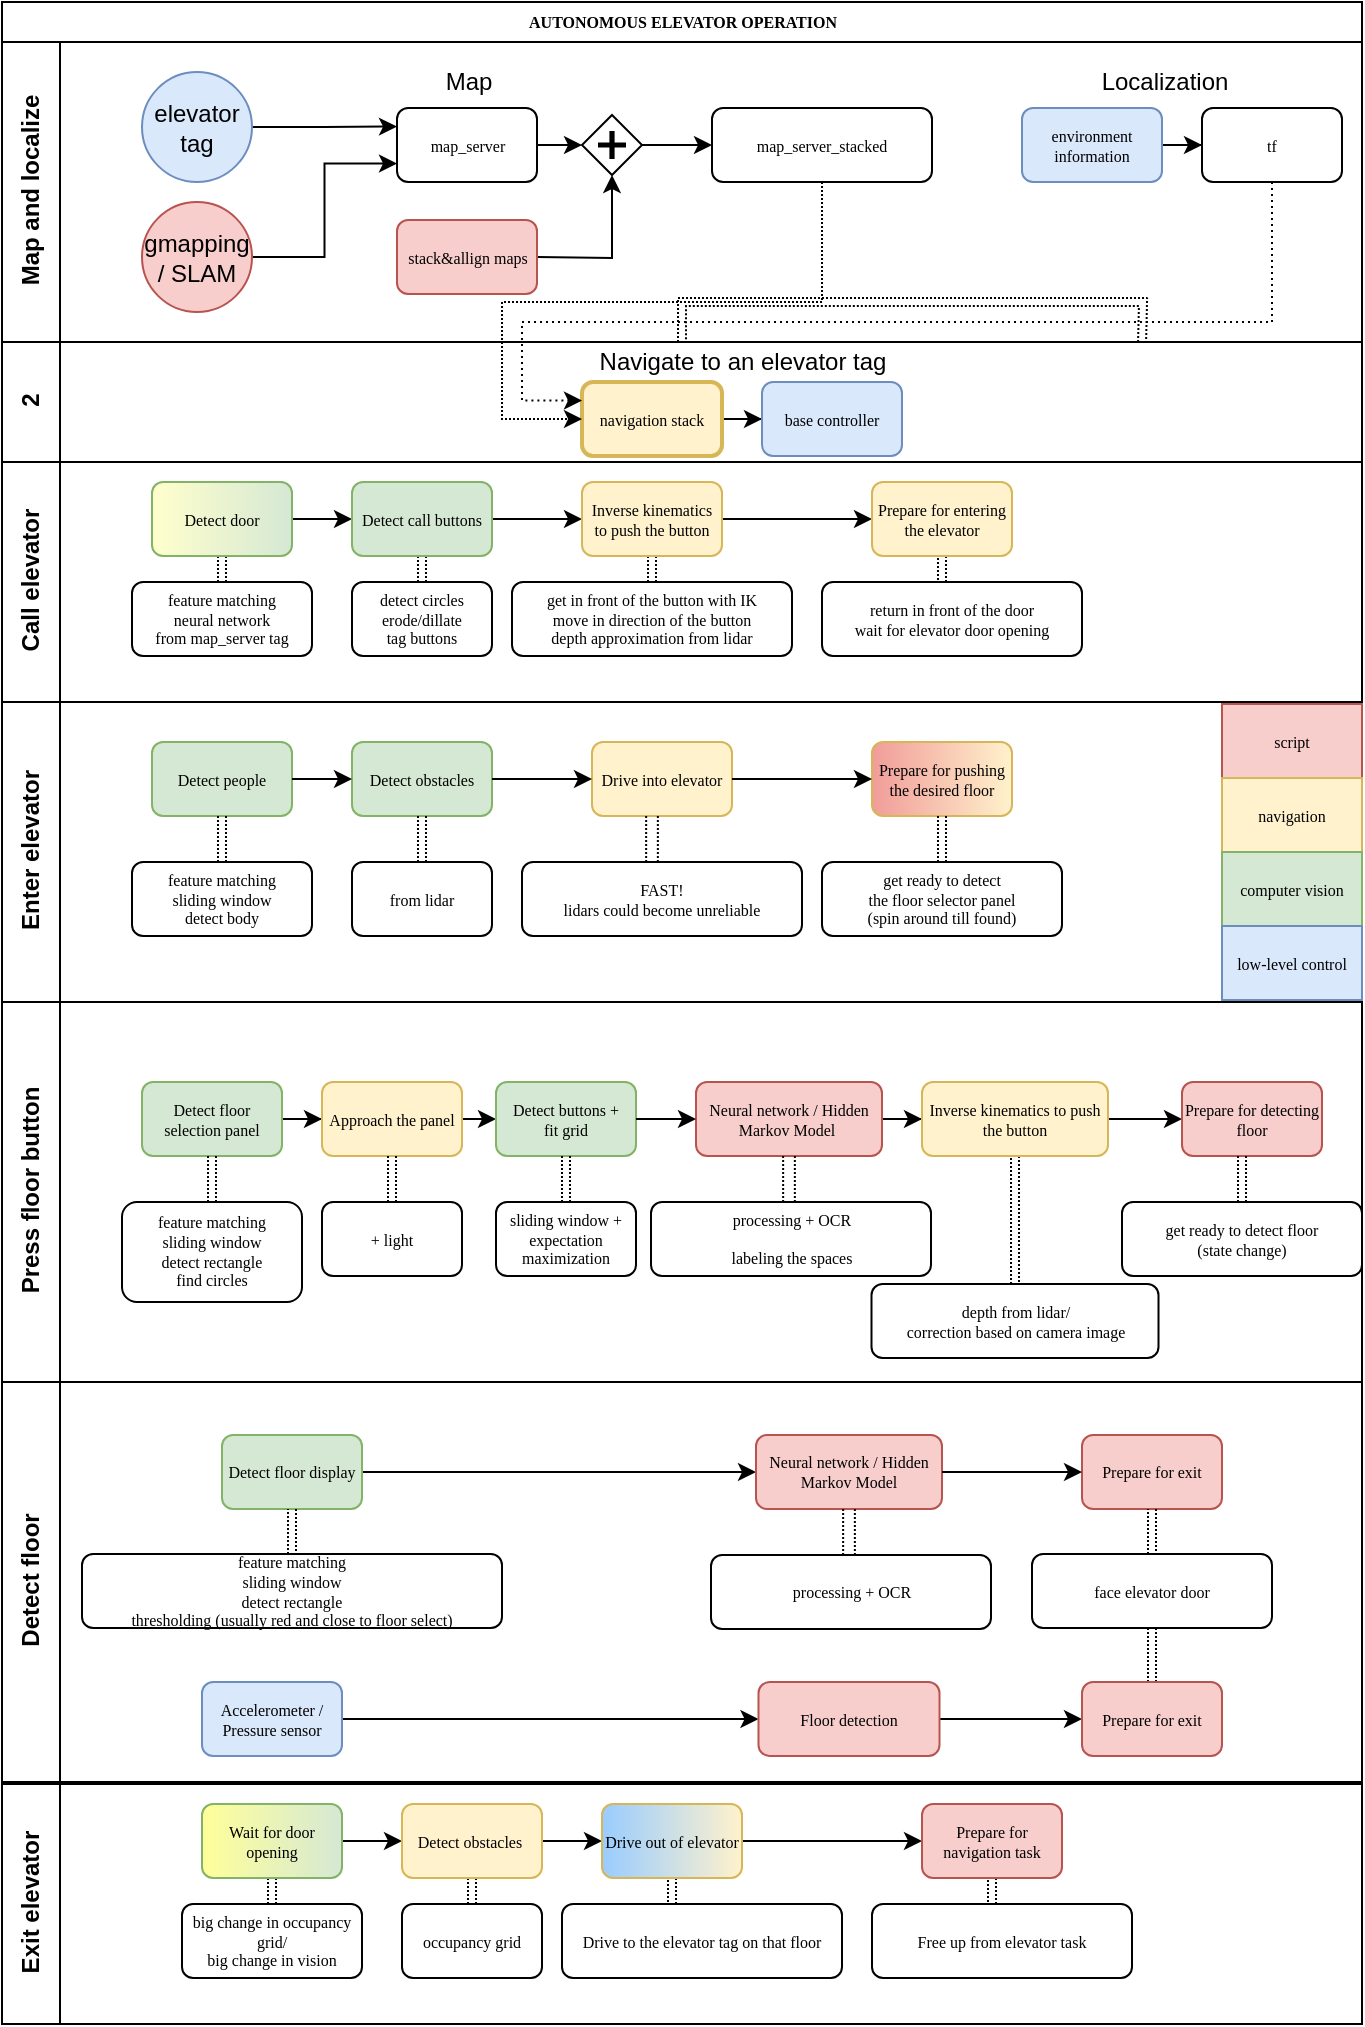 <mxfile version="12.7.9" type="device"><diagram name="Page-1" id="c7488fd3-1785-93aa-aadb-54a6760d102a"><mxGraphModel dx="981" dy="492" grid="1" gridSize="10" guides="1" tooltips="1" connect="1" arrows="1" fold="1" page="1" pageScale="1" pageWidth="1100" pageHeight="850" background="#ffffff" math="0" shadow="0"><root><mxCell id="0"/><mxCell id="1" parent="0"/><mxCell id="2b4e8129b02d487f-1" value="AUTONOMOUS ELEVATOR OPERATION" style="swimlane;html=1;childLayout=stackLayout;horizontal=1;startSize=20;horizontalStack=0;rounded=0;shadow=0;labelBackgroundColor=none;strokeWidth=1;fontFamily=Verdana;fontSize=8;align=center;" parent="1" vertex="1"><mxGeometry x="180" y="69" width="680" height="1011" as="geometry"><mxRectangle x="180" y="70" width="200" height="20" as="alternateBounds"/></mxGeometry></mxCell><mxCell id="2b4e8129b02d487f-2" value="Map and localize" style="swimlane;html=1;startSize=29;horizontal=0;" parent="2b4e8129b02d487f-1" vertex="1"><mxGeometry y="20" width="680" height="150" as="geometry"/></mxCell><mxCell id="wbtfBQMplbPkIS4FAU5M-53" style="edgeStyle=orthogonalEdgeStyle;rounded=0;orthogonalLoop=1;jettySize=auto;html=1;exitX=1;exitY=0.5;exitDx=0;exitDy=0;entryX=0;entryY=0.5;entryDx=0;entryDy=0;" edge="1" parent="2b4e8129b02d487f-2" source="2b4e8129b02d487f-6" target="2b4e8129b02d487f-16"><mxGeometry relative="1" as="geometry"/></mxCell><mxCell id="2b4e8129b02d487f-6" value="map_server" style="rounded=1;whiteSpace=wrap;html=1;shadow=0;labelBackgroundColor=none;strokeWidth=1;fontFamily=Verdana;fontSize=8;align=center;" parent="2b4e8129b02d487f-2" vertex="1"><mxGeometry x="197.5" y="33.0" width="70" height="37" as="geometry"/></mxCell><mxCell id="wbtfBQMplbPkIS4FAU5M-40" style="edgeStyle=orthogonalEdgeStyle;rounded=0;orthogonalLoop=1;jettySize=auto;html=1;entryX=0;entryY=0.25;entryDx=0;entryDy=0;" edge="1" parent="2b4e8129b02d487f-2" source="wbtfBQMplbPkIS4FAU5M-36" target="2b4e8129b02d487f-6"><mxGeometry relative="1" as="geometry"/></mxCell><mxCell id="wbtfBQMplbPkIS4FAU5M-36" value="elevator tag" style="ellipse;whiteSpace=wrap;html=1;aspect=fixed;fillColor=#dae8fc;strokeColor=#6c8ebf;" vertex="1" parent="2b4e8129b02d487f-2"><mxGeometry x="70" y="15" width="55" height="55" as="geometry"/></mxCell><mxCell id="wbtfBQMplbPkIS4FAU5M-39" style="edgeStyle=orthogonalEdgeStyle;rounded=0;orthogonalLoop=1;jettySize=auto;html=1;entryX=0;entryY=0.75;entryDx=0;entryDy=0;" edge="1" parent="2b4e8129b02d487f-2" source="wbtfBQMplbPkIS4FAU5M-37" target="2b4e8129b02d487f-6"><mxGeometry relative="1" as="geometry"/></mxCell><mxCell id="wbtfBQMplbPkIS4FAU5M-37" value="gmapping / SLAM" style="ellipse;whiteSpace=wrap;html=1;aspect=fixed;fillColor=#f8cecc;strokeColor=#b85450;" vertex="1" parent="2b4e8129b02d487f-2"><mxGeometry x="70" y="80" width="55" height="55" as="geometry"/></mxCell><mxCell id="wbtfBQMplbPkIS4FAU5M-41" value="map_server_stacked" style="rounded=1;whiteSpace=wrap;html=1;shadow=0;labelBackgroundColor=none;strokeWidth=1;fontFamily=Verdana;fontSize=8;align=center;" vertex="1" parent="2b4e8129b02d487f-2"><mxGeometry x="355" y="33" width="110" height="37" as="geometry"/></mxCell><mxCell id="wbtfBQMplbPkIS4FAU5M-52" style="edgeStyle=orthogonalEdgeStyle;rounded=0;orthogonalLoop=1;jettySize=auto;html=1;exitX=1;exitY=0.5;exitDx=0;exitDy=0;entryX=0.5;entryY=1;entryDx=0;entryDy=0;" edge="1" parent="2b4e8129b02d487f-2" target="2b4e8129b02d487f-16"><mxGeometry relative="1" as="geometry"><mxPoint x="267.5" y="107.5" as="sourcePoint"/></mxGeometry></mxCell><mxCell id="wbtfBQMplbPkIS4FAU5M-48" value="stack&amp;amp;allign maps" style="rounded=1;whiteSpace=wrap;html=1;shadow=0;labelBackgroundColor=none;strokeWidth=1;fontFamily=Verdana;fontSize=8;align=center;fillColor=#f8cecc;strokeColor=#b85450;" vertex="1" parent="2b4e8129b02d487f-2"><mxGeometry x="197.5" y="89.0" width="70" height="37" as="geometry"/></mxCell><mxCell id="2b4e8129b02d487f-16" value="" style="shape=mxgraph.bpmn.shape;html=1;verticalLabelPosition=bottom;labelBackgroundColor=#ffffff;verticalAlign=top;perimeter=rhombusPerimeter;background=gateway;outline=none;symbol=parallelGw;rounded=1;shadow=0;strokeWidth=1;fontFamily=Verdana;fontSize=8;align=center;" parent="2b4e8129b02d487f-2" vertex="1"><mxGeometry x="290" y="36.5" width="30" height="30" as="geometry"/></mxCell><mxCell id="wbtfBQMplbPkIS4FAU5M-51" style="edgeStyle=orthogonalEdgeStyle;rounded=0;orthogonalLoop=1;jettySize=auto;html=1;exitX=1;exitY=0.5;exitDx=0;exitDy=0;entryX=0;entryY=0.5;entryDx=0;entryDy=0;" edge="1" parent="2b4e8129b02d487f-2" source="2b4e8129b02d487f-16" target="wbtfBQMplbPkIS4FAU5M-41"><mxGeometry relative="1" as="geometry"><mxPoint x="437.5" y="64" as="targetPoint"/></mxGeometry></mxCell><mxCell id="wbtfBQMplbPkIS4FAU5M-59" value="" style="edgeStyle=orthogonalEdgeStyle;rounded=0;orthogonalLoop=1;jettySize=auto;html=1;" edge="1" parent="2b4e8129b02d487f-2" source="wbtfBQMplbPkIS4FAU5M-56" target="wbtfBQMplbPkIS4FAU5M-58"><mxGeometry relative="1" as="geometry"/></mxCell><mxCell id="wbtfBQMplbPkIS4FAU5M-56" value="environment information" style="rounded=1;whiteSpace=wrap;html=1;shadow=0;labelBackgroundColor=none;strokeWidth=1;fontFamily=Verdana;fontSize=8;align=center;fillColor=#dae8fc;strokeColor=#6c8ebf;" vertex="1" parent="2b4e8129b02d487f-2"><mxGeometry x="510" y="33.0" width="70" height="37" as="geometry"/></mxCell><mxCell id="wbtfBQMplbPkIS4FAU5M-58" value="tf" style="rounded=1;whiteSpace=wrap;html=1;shadow=0;labelBackgroundColor=none;strokeWidth=1;fontFamily=Verdana;fontSize=8;align=center;" vertex="1" parent="2b4e8129b02d487f-2"><mxGeometry x="600" y="33.0" width="70" height="37" as="geometry"/></mxCell><mxCell id="wbtfBQMplbPkIS4FAU5M-63" value="Localization" style="text;html=1;align=center;verticalAlign=middle;resizable=0;points=[];autosize=1;" vertex="1" parent="2b4e8129b02d487f-2"><mxGeometry x="541" y="10" width="80" height="20" as="geometry"/></mxCell><mxCell id="wbtfBQMplbPkIS4FAU5M-64" value="Map" style="text;html=1;align=center;verticalAlign=middle;resizable=0;points=[];autosize=1;" vertex="1" parent="2b4e8129b02d487f-2"><mxGeometry x="212.5" y="10" width="40" height="20" as="geometry"/></mxCell><mxCell id="2b4e8129b02d487f-3" value="2" style="swimlane;html=1;startSize=29;horizontal=0;" parent="2b4e8129b02d487f-1" vertex="1"><mxGeometry y="170" width="680" height="60" as="geometry"/></mxCell><mxCell id="wbtfBQMplbPkIS4FAU5M-65" value="" style="edgeStyle=orthogonalEdgeStyle;rounded=0;orthogonalLoop=1;jettySize=auto;html=1;" edge="1" parent="2b4e8129b02d487f-3" source="wbtfBQMplbPkIS4FAU5M-55" target="wbtfBQMplbPkIS4FAU5M-61"><mxGeometry relative="1" as="geometry"/></mxCell><mxCell id="wbtfBQMplbPkIS4FAU5M-55" value="navigation stack" style="rounded=1;whiteSpace=wrap;html=1;shadow=0;labelBackgroundColor=none;strokeWidth=2;fontFamily=Verdana;fontSize=8;align=center;fillColor=#fff2cc;strokeColor=#d6b656;" vertex="1" parent="2b4e8129b02d487f-3"><mxGeometry x="290" y="20" width="70" height="37" as="geometry"/></mxCell><mxCell id="wbtfBQMplbPkIS4FAU5M-61" value="base controller" style="rounded=1;whiteSpace=wrap;html=1;shadow=0;labelBackgroundColor=none;strokeWidth=1;fontFamily=Verdana;fontSize=8;align=center;fillColor=#dae8fc;strokeColor=#6c8ebf;" vertex="1" parent="2b4e8129b02d487f-3"><mxGeometry x="380" y="20" width="70" height="37" as="geometry"/></mxCell><mxCell id="wbtfBQMplbPkIS4FAU5M-66" value="Navigate to an elevator tag" style="text;html=1;align=center;verticalAlign=middle;resizable=0;points=[];autosize=1;" vertex="1" parent="2b4e8129b02d487f-3"><mxGeometry x="290" width="160" height="20" as="geometry"/></mxCell><mxCell id="wbtfBQMplbPkIS4FAU5M-200" value="" style="edgeStyle=orthogonalEdgeStyle;shape=link;rounded=0;orthogonalLoop=1;jettySize=auto;html=1;dashed=1;dashPattern=1 1;" edge="1" parent="2b4e8129b02d487f-3" source="2b4e8129b02d487f-3"><mxGeometry relative="1" as="geometry"><mxPoint x="570.034" as="targetPoint"/></mxGeometry></mxCell><mxCell id="2b4e8129b02d487f-4" value="Call elevator" style="swimlane;html=1;startSize=29;horizontal=0;gradientColor=none;" parent="2b4e8129b02d487f-1" vertex="1"><mxGeometry y="230" width="680" height="120" as="geometry"/></mxCell><mxCell id="wbtfBQMplbPkIS4FAU5M-68" value="" style="edgeStyle=orthogonalEdgeStyle;rounded=0;orthogonalLoop=1;jettySize=auto;html=1;" edge="1" parent="2b4e8129b02d487f-4" source="2b4e8129b02d487f-17" target="wbtfBQMplbPkIS4FAU5M-67"><mxGeometry relative="1" as="geometry"/></mxCell><mxCell id="wbtfBQMplbPkIS4FAU5M-77" value="" style="edgeStyle=orthogonalEdgeStyle;rounded=0;orthogonalLoop=1;jettySize=auto;html=1;dashed=1;dashPattern=1 1;shape=link;" edge="1" parent="2b4e8129b02d487f-4" source="2b4e8129b02d487f-17" target="wbtfBQMplbPkIS4FAU5M-76"><mxGeometry relative="1" as="geometry"/></mxCell><mxCell id="2b4e8129b02d487f-17" value="Detect door" style="rounded=1;whiteSpace=wrap;html=1;shadow=0;labelBackgroundColor=none;strokeWidth=1;fontFamily=Verdana;fontSize=8;align=center;fillColor=#d5e8d4;strokeColor=#82b366;gradientColor=#FFFFCC;gradientDirection=west;" parent="2b4e8129b02d487f-4" vertex="1"><mxGeometry x="75" y="10" width="70" height="37" as="geometry"/></mxCell><mxCell id="wbtfBQMplbPkIS4FAU5M-76" value="feature matching&lt;br&gt;neural network&lt;br&gt;from map_server tag" style="rounded=1;whiteSpace=wrap;html=1;shadow=0;labelBackgroundColor=none;strokeWidth=1;fontFamily=Verdana;fontSize=8;align=center;" vertex="1" parent="2b4e8129b02d487f-4"><mxGeometry x="65" y="60" width="90" height="37" as="geometry"/></mxCell><mxCell id="wbtfBQMplbPkIS4FAU5M-70" value="" style="edgeStyle=orthogonalEdgeStyle;rounded=0;orthogonalLoop=1;jettySize=auto;html=1;" edge="1" parent="2b4e8129b02d487f-4" source="wbtfBQMplbPkIS4FAU5M-67" target="wbtfBQMplbPkIS4FAU5M-69"><mxGeometry relative="1" as="geometry"/></mxCell><mxCell id="wbtfBQMplbPkIS4FAU5M-79" value="" style="edgeStyle=orthogonalEdgeStyle;rounded=0;orthogonalLoop=1;jettySize=auto;html=1;dashed=1;dashPattern=1 1;shape=link;" edge="1" parent="2b4e8129b02d487f-4" source="wbtfBQMplbPkIS4FAU5M-67" target="wbtfBQMplbPkIS4FAU5M-78"><mxGeometry relative="1" as="geometry"/></mxCell><mxCell id="wbtfBQMplbPkIS4FAU5M-67" value="Detect call buttons" style="rounded=1;whiteSpace=wrap;html=1;shadow=0;labelBackgroundColor=none;strokeWidth=1;fontFamily=Verdana;fontSize=8;align=center;fillColor=#d5e8d4;strokeColor=#82b366;" vertex="1" parent="2b4e8129b02d487f-4"><mxGeometry x="175" y="10" width="70" height="37" as="geometry"/></mxCell><mxCell id="wbtfBQMplbPkIS4FAU5M-78" value="detect circles&lt;br&gt;erode/dillate&lt;br&gt;tag buttons" style="rounded=1;whiteSpace=wrap;html=1;shadow=0;labelBackgroundColor=none;strokeWidth=1;fontFamily=Verdana;fontSize=8;align=center;" vertex="1" parent="2b4e8129b02d487f-4"><mxGeometry x="175" y="60" width="70" height="37" as="geometry"/></mxCell><mxCell id="wbtfBQMplbPkIS4FAU5M-72" value="" style="edgeStyle=orthogonalEdgeStyle;rounded=0;orthogonalLoop=1;jettySize=auto;html=1;" edge="1" parent="2b4e8129b02d487f-4" source="wbtfBQMplbPkIS4FAU5M-69" target="wbtfBQMplbPkIS4FAU5M-71"><mxGeometry relative="1" as="geometry"/></mxCell><mxCell id="wbtfBQMplbPkIS4FAU5M-81" value="" style="edgeStyle=orthogonalEdgeStyle;rounded=0;orthogonalLoop=1;jettySize=auto;html=1;dashed=1;dashPattern=1 1;shape=link;" edge="1" parent="2b4e8129b02d487f-4" source="wbtfBQMplbPkIS4FAU5M-69" target="wbtfBQMplbPkIS4FAU5M-80"><mxGeometry relative="1" as="geometry"/></mxCell><mxCell id="wbtfBQMplbPkIS4FAU5M-69" value="Inverse kinematics to push the button" style="rounded=1;whiteSpace=wrap;html=1;shadow=0;labelBackgroundColor=none;strokeWidth=1;fontFamily=Verdana;fontSize=8;align=center;fillColor=#fff2cc;strokeColor=#d6b656;" vertex="1" parent="2b4e8129b02d487f-4"><mxGeometry x="290" y="10" width="70" height="37" as="geometry"/></mxCell><mxCell id="wbtfBQMplbPkIS4FAU5M-80" value="get in front of the button with IK&lt;br&gt;move in direction of the button&lt;br&gt;depth approximation from lidar" style="rounded=1;whiteSpace=wrap;html=1;shadow=0;labelBackgroundColor=none;strokeWidth=1;fontFamily=Verdana;fontSize=8;align=center;" vertex="1" parent="2b4e8129b02d487f-4"><mxGeometry x="255" y="60" width="140" height="37" as="geometry"/></mxCell><mxCell id="wbtfBQMplbPkIS4FAU5M-83" value="" style="edgeStyle=orthogonalEdgeStyle;rounded=0;orthogonalLoop=1;jettySize=auto;html=1;dashed=1;dashPattern=1 1;shape=link;" edge="1" parent="2b4e8129b02d487f-4" source="wbtfBQMplbPkIS4FAU5M-71" target="wbtfBQMplbPkIS4FAU5M-82"><mxGeometry relative="1" as="geometry"/></mxCell><mxCell id="wbtfBQMplbPkIS4FAU5M-71" value="Prepare for entering the elevator" style="rounded=1;whiteSpace=wrap;html=1;shadow=0;labelBackgroundColor=none;strokeWidth=1;fontFamily=Verdana;fontSize=8;align=center;fillColor=#fff2cc;strokeColor=#d6b656;" vertex="1" parent="2b4e8129b02d487f-4"><mxGeometry x="435" y="10" width="70" height="37" as="geometry"/></mxCell><mxCell id="wbtfBQMplbPkIS4FAU5M-82" value="return in front of the door&lt;br&gt;wait for elevator door opening" style="rounded=1;whiteSpace=wrap;html=1;shadow=0;labelBackgroundColor=none;strokeWidth=1;fontFamily=Verdana;fontSize=8;align=center;" vertex="1" parent="2b4e8129b02d487f-4"><mxGeometry x="410" y="60" width="130" height="37" as="geometry"/></mxCell><mxCell id="wbtfBQMplbPkIS4FAU5M-73" style="edgeStyle=orthogonalEdgeStyle;rounded=0;orthogonalLoop=1;jettySize=auto;html=1;exitX=0.5;exitY=1;exitDx=0;exitDy=0;entryX=0;entryY=0.5;entryDx=0;entryDy=0;dashed=1;dashPattern=1 1;" edge="1" parent="2b4e8129b02d487f-1" source="wbtfBQMplbPkIS4FAU5M-41" target="wbtfBQMplbPkIS4FAU5M-55"><mxGeometry relative="1" as="geometry"><Array as="points"><mxPoint x="410" y="150"/><mxPoint x="250" y="150"/><mxPoint x="250" y="208"/></Array></mxGeometry></mxCell><mxCell id="wbtfBQMplbPkIS4FAU5M-75" style="edgeStyle=orthogonalEdgeStyle;rounded=0;orthogonalLoop=1;jettySize=auto;html=1;exitX=0.5;exitY=1;exitDx=0;exitDy=0;entryX=0;entryY=0.25;entryDx=0;entryDy=0;dashed=1;dashPattern=1 2;" edge="1" parent="2b4e8129b02d487f-1" source="wbtfBQMplbPkIS4FAU5M-58" target="wbtfBQMplbPkIS4FAU5M-55"><mxGeometry relative="1" as="geometry"><Array as="points"><mxPoint x="635" y="160"/><mxPoint x="260" y="160"/><mxPoint x="260" y="199"/></Array></mxGeometry></mxCell><mxCell id="wbtfBQMplbPkIS4FAU5M-1" value="Enter elevator" style="swimlane;html=1;startSize=29;horizontal=0;" vertex="1" parent="2b4e8129b02d487f-1"><mxGeometry y="350" width="680" height="150" as="geometry"/></mxCell><mxCell id="wbtfBQMplbPkIS4FAU5M-86" value="Detect people" style="rounded=1;whiteSpace=wrap;html=1;shadow=0;labelBackgroundColor=none;strokeWidth=1;fontFamily=Verdana;fontSize=8;align=center;fillColor=#d5e8d4;strokeColor=#82b366;" vertex="1" parent="wbtfBQMplbPkIS4FAU5M-1"><mxGeometry x="75" y="20" width="70" height="37" as="geometry"/></mxCell><mxCell id="wbtfBQMplbPkIS4FAU5M-87" value="feature matching&lt;br&gt;sliding window&lt;br&gt;detect body" style="rounded=1;whiteSpace=wrap;html=1;shadow=0;labelBackgroundColor=none;strokeWidth=1;fontFamily=Verdana;fontSize=8;align=center;" vertex="1" parent="wbtfBQMplbPkIS4FAU5M-1"><mxGeometry x="65" y="80" width="90" height="37" as="geometry"/></mxCell><mxCell id="wbtfBQMplbPkIS4FAU5M-85" value="" style="edgeStyle=orthogonalEdgeStyle;rounded=0;orthogonalLoop=1;jettySize=auto;html=1;dashed=1;dashPattern=1 1;shape=link;" edge="1" parent="wbtfBQMplbPkIS4FAU5M-1" source="wbtfBQMplbPkIS4FAU5M-86" target="wbtfBQMplbPkIS4FAU5M-87"><mxGeometry relative="1" as="geometry"/></mxCell><mxCell id="wbtfBQMplbPkIS4FAU5M-90" value="Detect obstacles" style="rounded=1;whiteSpace=wrap;html=1;shadow=0;labelBackgroundColor=none;strokeWidth=1;fontFamily=Verdana;fontSize=8;align=center;fillColor=#d5e8d4;strokeColor=#82b366;" vertex="1" parent="wbtfBQMplbPkIS4FAU5M-1"><mxGeometry x="175" y="20" width="70" height="37" as="geometry"/></mxCell><mxCell id="wbtfBQMplbPkIS4FAU5M-84" value="" style="edgeStyle=orthogonalEdgeStyle;rounded=0;orthogonalLoop=1;jettySize=auto;html=1;" edge="1" parent="wbtfBQMplbPkIS4FAU5M-1" source="wbtfBQMplbPkIS4FAU5M-86" target="wbtfBQMplbPkIS4FAU5M-90"><mxGeometry relative="1" as="geometry"/></mxCell><mxCell id="wbtfBQMplbPkIS4FAU5M-91" value="from lidar" style="rounded=1;whiteSpace=wrap;html=1;shadow=0;labelBackgroundColor=none;strokeWidth=1;fontFamily=Verdana;fontSize=8;align=center;" vertex="1" parent="wbtfBQMplbPkIS4FAU5M-1"><mxGeometry x="175" y="80" width="70" height="37" as="geometry"/></mxCell><mxCell id="wbtfBQMplbPkIS4FAU5M-89" value="" style="edgeStyle=orthogonalEdgeStyle;rounded=0;orthogonalLoop=1;jettySize=auto;html=1;dashed=1;dashPattern=1 1;shape=link;" edge="1" parent="wbtfBQMplbPkIS4FAU5M-1" source="wbtfBQMplbPkIS4FAU5M-90" target="wbtfBQMplbPkIS4FAU5M-91"><mxGeometry relative="1" as="geometry"/></mxCell><mxCell id="wbtfBQMplbPkIS4FAU5M-94" value="Drive into elevator" style="rounded=1;whiteSpace=wrap;html=1;shadow=0;labelBackgroundColor=none;strokeWidth=1;fontFamily=Verdana;fontSize=8;align=center;fillColor=#fff2cc;strokeColor=#d6b656;" vertex="1" parent="wbtfBQMplbPkIS4FAU5M-1"><mxGeometry x="295" y="20" width="70" height="37" as="geometry"/></mxCell><mxCell id="wbtfBQMplbPkIS4FAU5M-88" value="" style="edgeStyle=orthogonalEdgeStyle;rounded=0;orthogonalLoop=1;jettySize=auto;html=1;" edge="1" parent="wbtfBQMplbPkIS4FAU5M-1" source="wbtfBQMplbPkIS4FAU5M-90" target="wbtfBQMplbPkIS4FAU5M-94"><mxGeometry relative="1" as="geometry"/></mxCell><mxCell id="wbtfBQMplbPkIS4FAU5M-93" value="" style="edgeStyle=orthogonalEdgeStyle;rounded=0;orthogonalLoop=1;jettySize=auto;html=1;dashed=1;dashPattern=1 1;shape=link;width=5.862;" edge="1" parent="wbtfBQMplbPkIS4FAU5M-1" source="wbtfBQMplbPkIS4FAU5M-94" target="wbtfBQMplbPkIS4FAU5M-95"><mxGeometry relative="1" as="geometry"><Array as="points"><mxPoint x="325" y="71"/><mxPoint x="325" y="71"/></Array></mxGeometry></mxCell><mxCell id="wbtfBQMplbPkIS4FAU5M-97" value="Prepare for pushing the desired floor" style="rounded=1;whiteSpace=wrap;html=1;shadow=0;labelBackgroundColor=none;strokeWidth=1;fontFamily=Verdana;fontSize=8;align=center;fillColor=#fff2cc;strokeColor=#d6b656;gradientColor=#F19C99;gradientDirection=west;" vertex="1" parent="wbtfBQMplbPkIS4FAU5M-1"><mxGeometry x="435" y="20" width="70" height="37" as="geometry"/></mxCell><mxCell id="wbtfBQMplbPkIS4FAU5M-92" value="" style="edgeStyle=orthogonalEdgeStyle;rounded=0;orthogonalLoop=1;jettySize=auto;html=1;" edge="1" parent="wbtfBQMplbPkIS4FAU5M-1" source="wbtfBQMplbPkIS4FAU5M-94" target="wbtfBQMplbPkIS4FAU5M-97"><mxGeometry relative="1" as="geometry"/></mxCell><mxCell id="wbtfBQMplbPkIS4FAU5M-98" value="get ready to detect &lt;br&gt;the floor selector panel&lt;br&gt;(spin around till found)" style="rounded=1;whiteSpace=wrap;html=1;shadow=0;labelBackgroundColor=none;strokeWidth=1;fontFamily=Verdana;fontSize=8;align=center;" vertex="1" parent="wbtfBQMplbPkIS4FAU5M-1"><mxGeometry x="410" y="80" width="120" height="37" as="geometry"/></mxCell><mxCell id="wbtfBQMplbPkIS4FAU5M-96" value="" style="edgeStyle=orthogonalEdgeStyle;rounded=0;orthogonalLoop=1;jettySize=auto;html=1;dashed=1;dashPattern=1 1;shape=link;" edge="1" parent="wbtfBQMplbPkIS4FAU5M-1" source="wbtfBQMplbPkIS4FAU5M-97" target="wbtfBQMplbPkIS4FAU5M-98"><mxGeometry relative="1" as="geometry"/></mxCell><mxCell id="wbtfBQMplbPkIS4FAU5M-95" value="FAST!&lt;br&gt;lidars could become unreliable" style="rounded=1;whiteSpace=wrap;html=1;shadow=0;labelBackgroundColor=none;strokeWidth=1;fontFamily=Verdana;fontSize=8;align=center;" vertex="1" parent="wbtfBQMplbPkIS4FAU5M-1"><mxGeometry x="260" y="80" width="140" height="37" as="geometry"/></mxCell><mxCell id="wbtfBQMplbPkIS4FAU5M-193" value="script" style="rounded=0;whiteSpace=wrap;html=1;shadow=0;labelBackgroundColor=none;strokeWidth=1;fontFamily=Verdana;fontSize=8;align=center;fillColor=#f8cecc;strokeColor=#b85450;glass=0;comic=0;" vertex="1" parent="wbtfBQMplbPkIS4FAU5M-1"><mxGeometry x="610" y="1" width="70" height="37" as="geometry"/></mxCell><mxCell id="wbtfBQMplbPkIS4FAU5M-194" value="navigation" style="rounded=0;whiteSpace=wrap;html=1;shadow=0;labelBackgroundColor=none;strokeWidth=1;fontFamily=Verdana;fontSize=8;align=center;fillColor=#fff2cc;strokeColor=#d6b656;" vertex="1" parent="wbtfBQMplbPkIS4FAU5M-1"><mxGeometry x="610" y="38" width="70" height="37" as="geometry"/></mxCell><mxCell id="wbtfBQMplbPkIS4FAU5M-195" value="computer vision" style="rounded=0;whiteSpace=wrap;html=1;shadow=0;labelBackgroundColor=none;strokeWidth=1;fontFamily=Verdana;fontSize=8;align=center;fillColor=#d5e8d4;strokeColor=#82b366;" vertex="1" parent="wbtfBQMplbPkIS4FAU5M-1"><mxGeometry x="610" y="75" width="70" height="37" as="geometry"/></mxCell><mxCell id="wbtfBQMplbPkIS4FAU5M-196" value="low-level control" style="rounded=0;whiteSpace=wrap;html=1;shadow=0;labelBackgroundColor=none;strokeWidth=1;fontFamily=Verdana;fontSize=8;align=center;fillColor=#dae8fc;strokeColor=#6c8ebf;" vertex="1" parent="wbtfBQMplbPkIS4FAU5M-1"><mxGeometry x="610" y="112" width="70" height="37" as="geometry"/></mxCell><mxCell id="wbtfBQMplbPkIS4FAU5M-9" value="Press floor button" style="swimlane;html=1;startSize=29;horizontal=0;" vertex="1" parent="2b4e8129b02d487f-1"><mxGeometry y="500" width="680" height="190" as="geometry"/></mxCell><mxCell id="wbtfBQMplbPkIS4FAU5M-116" value="" style="edgeStyle=orthogonalEdgeStyle;rounded=0;orthogonalLoop=1;jettySize=auto;html=1;" edge="1" parent="wbtfBQMplbPkIS4FAU5M-9" source="wbtfBQMplbPkIS4FAU5M-99" target="wbtfBQMplbPkIS4FAU5M-115"><mxGeometry relative="1" as="geometry"/></mxCell><mxCell id="wbtfBQMplbPkIS4FAU5M-99" value="Detect floor selection panel" style="rounded=1;whiteSpace=wrap;html=1;shadow=0;labelBackgroundColor=none;strokeWidth=1;fontFamily=Verdana;fontSize=8;align=center;fillColor=#d5e8d4;strokeColor=#82b366;" vertex="1" parent="wbtfBQMplbPkIS4FAU5M-9"><mxGeometry x="70" y="40" width="70" height="37" as="geometry"/></mxCell><mxCell id="wbtfBQMplbPkIS4FAU5M-117" style="edgeStyle=orthogonalEdgeStyle;rounded=0;orthogonalLoop=1;jettySize=auto;html=1;exitX=1;exitY=0.5;exitDx=0;exitDy=0;entryX=0;entryY=0.5;entryDx=0;entryDy=0;" edge="1" parent="wbtfBQMplbPkIS4FAU5M-9" source="wbtfBQMplbPkIS4FAU5M-115" target="wbtfBQMplbPkIS4FAU5M-102"><mxGeometry relative="1" as="geometry"/></mxCell><mxCell id="wbtfBQMplbPkIS4FAU5M-115" value="Approach the panel" style="rounded=1;whiteSpace=wrap;html=1;shadow=0;labelBackgroundColor=none;strokeWidth=1;fontFamily=Verdana;fontSize=8;align=center;fillColor=#fff2cc;strokeColor=#d6b656;" vertex="1" parent="wbtfBQMplbPkIS4FAU5M-9"><mxGeometry x="160" y="40" width="70" height="37" as="geometry"/></mxCell><mxCell id="wbtfBQMplbPkIS4FAU5M-100" value="feature matching&lt;br&gt;sliding window&lt;br&gt;detect rectangle&lt;br&gt;find circles" style="rounded=1;whiteSpace=wrap;html=1;shadow=0;labelBackgroundColor=none;strokeWidth=1;fontFamily=Verdana;fontSize=8;align=center;" vertex="1" parent="wbtfBQMplbPkIS4FAU5M-9"><mxGeometry x="60" y="100" width="90" height="50" as="geometry"/></mxCell><mxCell id="wbtfBQMplbPkIS4FAU5M-101" value="" style="edgeStyle=orthogonalEdgeStyle;rounded=0;orthogonalLoop=1;jettySize=auto;html=1;dashed=1;dashPattern=1 1;shape=link;" edge="1" parent="wbtfBQMplbPkIS4FAU5M-9" source="wbtfBQMplbPkIS4FAU5M-99" target="wbtfBQMplbPkIS4FAU5M-100"><mxGeometry relative="1" as="geometry"/></mxCell><mxCell id="wbtfBQMplbPkIS4FAU5M-102" value="Detect buttons +&lt;br&gt;fit grid" style="rounded=1;whiteSpace=wrap;html=1;shadow=0;labelBackgroundColor=none;strokeWidth=1;fontFamily=Verdana;fontSize=8;align=center;fillColor=#d5e8d4;strokeColor=#82b366;" vertex="1" parent="wbtfBQMplbPkIS4FAU5M-9"><mxGeometry x="247" y="40" width="70" height="37" as="geometry"/></mxCell><mxCell id="wbtfBQMplbPkIS4FAU5M-104" value="sliding window +&lt;br&gt;expectation maximization" style="rounded=1;whiteSpace=wrap;html=1;shadow=0;labelBackgroundColor=none;strokeWidth=1;fontFamily=Verdana;fontSize=8;align=center;" vertex="1" parent="wbtfBQMplbPkIS4FAU5M-9"><mxGeometry x="247" y="100" width="70" height="37" as="geometry"/></mxCell><mxCell id="wbtfBQMplbPkIS4FAU5M-105" value="" style="edgeStyle=orthogonalEdgeStyle;rounded=0;orthogonalLoop=1;jettySize=auto;html=1;dashed=1;dashPattern=1 1;shape=link;" edge="1" parent="wbtfBQMplbPkIS4FAU5M-9" source="wbtfBQMplbPkIS4FAU5M-102" target="wbtfBQMplbPkIS4FAU5M-104"><mxGeometry relative="1" as="geometry"/></mxCell><mxCell id="wbtfBQMplbPkIS4FAU5M-190" value="" style="edgeStyle=orthogonalEdgeStyle;rounded=0;orthogonalLoop=1;jettySize=auto;html=1;" edge="1" parent="wbtfBQMplbPkIS4FAU5M-9" source="wbtfBQMplbPkIS4FAU5M-106" target="wbtfBQMplbPkIS4FAU5M-189"><mxGeometry relative="1" as="geometry"/></mxCell><mxCell id="wbtfBQMplbPkIS4FAU5M-106" value="Neural network / Hidden Markov Model&amp;nbsp;" style="rounded=1;whiteSpace=wrap;html=1;shadow=0;labelBackgroundColor=none;strokeWidth=1;fontFamily=Verdana;fontSize=8;align=center;fillColor=#f8cecc;strokeColor=#b85450;" vertex="1" parent="wbtfBQMplbPkIS4FAU5M-9"><mxGeometry x="347" y="40" width="93" height="37" as="geometry"/></mxCell><mxCell id="wbtfBQMplbPkIS4FAU5M-192" style="edgeStyle=orthogonalEdgeStyle;rounded=0;orthogonalLoop=1;jettySize=auto;html=1;exitX=1;exitY=0.5;exitDx=0;exitDy=0;entryX=0;entryY=0.5;entryDx=0;entryDy=0;" edge="1" parent="wbtfBQMplbPkIS4FAU5M-9" source="wbtfBQMplbPkIS4FAU5M-189" target="wbtfBQMplbPkIS4FAU5M-109"><mxGeometry relative="1" as="geometry"/></mxCell><mxCell id="wbtfBQMplbPkIS4FAU5M-198" style="edgeStyle=orthogonalEdgeStyle;rounded=0;orthogonalLoop=1;jettySize=auto;html=1;exitX=0.5;exitY=1;exitDx=0;exitDy=0;entryX=0.5;entryY=0;entryDx=0;entryDy=0;shape=link;dashed=1;dashPattern=1 1;" edge="1" parent="wbtfBQMplbPkIS4FAU5M-9" source="wbtfBQMplbPkIS4FAU5M-189" target="wbtfBQMplbPkIS4FAU5M-197"><mxGeometry relative="1" as="geometry"/></mxCell><mxCell id="wbtfBQMplbPkIS4FAU5M-189" value="Inverse kinematics to push the button" style="rounded=1;whiteSpace=wrap;html=1;shadow=0;labelBackgroundColor=none;strokeWidth=1;fontFamily=Verdana;fontSize=8;align=center;fillColor=#fff2cc;strokeColor=#d6b656;" vertex="1" parent="wbtfBQMplbPkIS4FAU5M-9"><mxGeometry x="460" y="40" width="93" height="37" as="geometry"/></mxCell><mxCell id="wbtfBQMplbPkIS4FAU5M-107" value="" style="edgeStyle=orthogonalEdgeStyle;rounded=0;orthogonalLoop=1;jettySize=auto;html=1;" edge="1" parent="wbtfBQMplbPkIS4FAU5M-9" source="wbtfBQMplbPkIS4FAU5M-102" target="wbtfBQMplbPkIS4FAU5M-106"><mxGeometry relative="1" as="geometry"/></mxCell><mxCell id="wbtfBQMplbPkIS4FAU5M-108" value="" style="edgeStyle=orthogonalEdgeStyle;rounded=0;orthogonalLoop=1;jettySize=auto;html=1;dashed=1;dashPattern=1 1;shape=link;width=5.862;" edge="1" parent="wbtfBQMplbPkIS4FAU5M-9" source="wbtfBQMplbPkIS4FAU5M-106" target="wbtfBQMplbPkIS4FAU5M-113"><mxGeometry relative="1" as="geometry"><Array as="points"><mxPoint x="382" y="110"/><mxPoint x="397" y="110"/></Array></mxGeometry></mxCell><mxCell id="wbtfBQMplbPkIS4FAU5M-109" value="Prepare for detecting floor" style="rounded=1;whiteSpace=wrap;html=1;shadow=0;labelBackgroundColor=none;strokeWidth=1;fontFamily=Verdana;fontSize=8;align=center;fillColor=#f8cecc;strokeColor=#b85450;" vertex="1" parent="wbtfBQMplbPkIS4FAU5M-9"><mxGeometry x="590" y="40" width="70" height="37" as="geometry"/></mxCell><mxCell id="wbtfBQMplbPkIS4FAU5M-111" value="get ready to detect floor&lt;br&gt;(state change)" style="rounded=1;whiteSpace=wrap;html=1;shadow=0;labelBackgroundColor=none;strokeWidth=1;fontFamily=Verdana;fontSize=8;align=center;" vertex="1" parent="wbtfBQMplbPkIS4FAU5M-9"><mxGeometry x="560" y="100" width="120" height="37" as="geometry"/></mxCell><mxCell id="wbtfBQMplbPkIS4FAU5M-112" value="" style="edgeStyle=orthogonalEdgeStyle;rounded=0;orthogonalLoop=1;jettySize=auto;html=1;dashed=1;dashPattern=1 1;shape=link;" edge="1" parent="wbtfBQMplbPkIS4FAU5M-9" source="wbtfBQMplbPkIS4FAU5M-109" target="wbtfBQMplbPkIS4FAU5M-111"><mxGeometry relative="1" as="geometry"><Array as="points"><mxPoint x="620" y="91"/><mxPoint x="620" y="91"/></Array></mxGeometry></mxCell><mxCell id="wbtfBQMplbPkIS4FAU5M-113" value="processing + OCR&lt;br&gt;&lt;br&gt;labeling the spaces" style="rounded=1;whiteSpace=wrap;html=1;shadow=0;labelBackgroundColor=none;strokeWidth=1;fontFamily=Verdana;fontSize=8;align=center;" vertex="1" parent="wbtfBQMplbPkIS4FAU5M-9"><mxGeometry x="324.5" y="100" width="140" height="37" as="geometry"/></mxCell><mxCell id="wbtfBQMplbPkIS4FAU5M-17" value="Detect floor" style="swimlane;html=1;startSize=29;horizontal=0;" vertex="1" parent="wbtfBQMplbPkIS4FAU5M-9"><mxGeometry y="190" width="680" height="200" as="geometry"/></mxCell><mxCell id="wbtfBQMplbPkIS4FAU5M-137" style="edgeStyle=orthogonalEdgeStyle;rounded=0;orthogonalLoop=1;jettySize=auto;html=1;exitX=1;exitY=0.5;exitDx=0;exitDy=0;entryX=0;entryY=0.5;entryDx=0;entryDy=0;" edge="1" parent="wbtfBQMplbPkIS4FAU5M-17" source="wbtfBQMplbPkIS4FAU5M-119" target="wbtfBQMplbPkIS4FAU5M-127"><mxGeometry relative="1" as="geometry"/></mxCell><mxCell id="wbtfBQMplbPkIS4FAU5M-119" value="Detect floor display" style="rounded=1;whiteSpace=wrap;html=1;shadow=0;labelBackgroundColor=none;strokeWidth=1;fontFamily=Verdana;fontSize=8;align=center;fillColor=#d5e8d4;strokeColor=#82b366;" vertex="1" parent="wbtfBQMplbPkIS4FAU5M-17"><mxGeometry x="110" y="26.5" width="70" height="37" as="geometry"/></mxCell><mxCell id="wbtfBQMplbPkIS4FAU5M-122" value="feature matching&lt;br&gt;sliding window&lt;br&gt;detect rectangle&lt;br&gt;thresholding (usually red and close to floor select)" style="rounded=1;whiteSpace=wrap;html=1;shadow=0;labelBackgroundColor=none;strokeWidth=1;fontFamily=Verdana;fontSize=8;align=center;" vertex="1" parent="wbtfBQMplbPkIS4FAU5M-17"><mxGeometry x="40" y="86" width="210" height="37" as="geometry"/></mxCell><mxCell id="wbtfBQMplbPkIS4FAU5M-123" value="" style="edgeStyle=orthogonalEdgeStyle;rounded=0;orthogonalLoop=1;jettySize=auto;html=1;dashed=1;dashPattern=1 1;shape=link;" edge="1" parent="wbtfBQMplbPkIS4FAU5M-17" source="wbtfBQMplbPkIS4FAU5M-119" target="wbtfBQMplbPkIS4FAU5M-122"><mxGeometry relative="1" as="geometry"/></mxCell><mxCell id="wbtfBQMplbPkIS4FAU5M-127" value="Neural network / Hidden Markov Model" style="rounded=1;whiteSpace=wrap;html=1;shadow=0;labelBackgroundColor=none;strokeWidth=1;fontFamily=Verdana;fontSize=8;align=center;fillColor=#f8cecc;strokeColor=#b85450;" vertex="1" parent="wbtfBQMplbPkIS4FAU5M-17"><mxGeometry x="377" y="26.5" width="93" height="37" as="geometry"/></mxCell><mxCell id="wbtfBQMplbPkIS4FAU5M-129" value="" style="edgeStyle=orthogonalEdgeStyle;rounded=0;orthogonalLoop=1;jettySize=auto;html=1;dashed=1;dashPattern=1 1;shape=link;width=5.862;" edge="1" parent="wbtfBQMplbPkIS4FAU5M-17" source="wbtfBQMplbPkIS4FAU5M-127" target="wbtfBQMplbPkIS4FAU5M-134"><mxGeometry relative="1" as="geometry"><Array as="points"><mxPoint x="412" y="96.5"/><mxPoint x="427" y="96.5"/></Array></mxGeometry></mxCell><mxCell id="wbtfBQMplbPkIS4FAU5M-130" value="Prepare for exit" style="rounded=1;whiteSpace=wrap;html=1;shadow=0;labelBackgroundColor=none;strokeWidth=1;fontFamily=Verdana;fontSize=8;align=center;fillColor=#f8cecc;strokeColor=#b85450;" vertex="1" parent="wbtfBQMplbPkIS4FAU5M-17"><mxGeometry x="540" y="26.5" width="70" height="37" as="geometry"/></mxCell><mxCell id="wbtfBQMplbPkIS4FAU5M-131" value="" style="edgeStyle=orthogonalEdgeStyle;rounded=0;orthogonalLoop=1;jettySize=auto;html=1;" edge="1" parent="wbtfBQMplbPkIS4FAU5M-17" source="wbtfBQMplbPkIS4FAU5M-127" target="wbtfBQMplbPkIS4FAU5M-130"><mxGeometry relative="1" as="geometry"/></mxCell><mxCell id="wbtfBQMplbPkIS4FAU5M-188" style="edgeStyle=orthogonalEdgeStyle;rounded=0;orthogonalLoop=1;jettySize=auto;html=1;exitX=0.5;exitY=1;exitDx=0;exitDy=0;entryX=0.5;entryY=0;entryDx=0;entryDy=0;shape=link;dashed=1;dashPattern=1 1;" edge="1" parent="wbtfBQMplbPkIS4FAU5M-17" source="wbtfBQMplbPkIS4FAU5M-132" target="wbtfBQMplbPkIS4FAU5M-141"><mxGeometry relative="1" as="geometry"/></mxCell><mxCell id="wbtfBQMplbPkIS4FAU5M-132" value="face elevator door" style="rounded=1;whiteSpace=wrap;html=1;shadow=0;labelBackgroundColor=none;strokeWidth=1;fontFamily=Verdana;fontSize=8;align=center;" vertex="1" parent="wbtfBQMplbPkIS4FAU5M-17"><mxGeometry x="515" y="86" width="120" height="37" as="geometry"/></mxCell><mxCell id="wbtfBQMplbPkIS4FAU5M-133" value="" style="edgeStyle=orthogonalEdgeStyle;rounded=0;orthogonalLoop=1;jettySize=auto;html=1;dashed=1;dashPattern=1 1;shape=link;" edge="1" parent="wbtfBQMplbPkIS4FAU5M-17" source="wbtfBQMplbPkIS4FAU5M-130" target="wbtfBQMplbPkIS4FAU5M-132"><mxGeometry relative="1" as="geometry"/></mxCell><mxCell id="wbtfBQMplbPkIS4FAU5M-134" value="processing + OCR" style="rounded=1;whiteSpace=wrap;html=1;shadow=0;labelBackgroundColor=none;strokeWidth=1;fontFamily=Verdana;fontSize=8;align=center;" vertex="1" parent="wbtfBQMplbPkIS4FAU5M-17"><mxGeometry x="354.5" y="86.5" width="140" height="37" as="geometry"/></mxCell><mxCell id="wbtfBQMplbPkIS4FAU5M-140" value="" style="edgeStyle=orthogonalEdgeStyle;rounded=0;orthogonalLoop=1;jettySize=auto;html=1;" edge="1" parent="wbtfBQMplbPkIS4FAU5M-17" source="wbtfBQMplbPkIS4FAU5M-138" target="wbtfBQMplbPkIS4FAU5M-139"><mxGeometry relative="1" as="geometry"/></mxCell><mxCell id="wbtfBQMplbPkIS4FAU5M-138" value="Accelerometer / Pressure sensor" style="rounded=1;whiteSpace=wrap;html=1;shadow=0;labelBackgroundColor=none;strokeWidth=1;fontFamily=Verdana;fontSize=8;align=center;fillColor=#dae8fc;strokeColor=#6c8ebf;" vertex="1" parent="wbtfBQMplbPkIS4FAU5M-17"><mxGeometry x="100" y="150" width="70" height="37" as="geometry"/></mxCell><mxCell id="wbtfBQMplbPkIS4FAU5M-142" value="" style="edgeStyle=orthogonalEdgeStyle;rounded=0;orthogonalLoop=1;jettySize=auto;html=1;" edge="1" parent="wbtfBQMplbPkIS4FAU5M-17" source="wbtfBQMplbPkIS4FAU5M-139" target="wbtfBQMplbPkIS4FAU5M-141"><mxGeometry relative="1" as="geometry"/></mxCell><mxCell id="wbtfBQMplbPkIS4FAU5M-139" value="Floor detection" style="rounded=1;whiteSpace=wrap;html=1;shadow=0;labelBackgroundColor=none;strokeWidth=1;fontFamily=Verdana;fontSize=8;align=center;fillColor=#f8cecc;strokeColor=#b85450;" vertex="1" parent="wbtfBQMplbPkIS4FAU5M-17"><mxGeometry x="378.25" y="150" width="90.5" height="37" as="geometry"/></mxCell><mxCell id="wbtfBQMplbPkIS4FAU5M-141" value="Prepare for exit" style="rounded=1;whiteSpace=wrap;html=1;shadow=0;labelBackgroundColor=none;strokeWidth=1;fontFamily=Verdana;fontSize=8;align=center;fillColor=#f8cecc;strokeColor=#b85450;" vertex="1" parent="wbtfBQMplbPkIS4FAU5M-17"><mxGeometry x="540" y="150" width="70" height="37" as="geometry"/></mxCell><mxCell id="wbtfBQMplbPkIS4FAU5M-135" value="+ light" style="rounded=1;whiteSpace=wrap;html=1;shadow=0;labelBackgroundColor=none;strokeWidth=1;fontFamily=Verdana;fontSize=8;align=center;" vertex="1" parent="wbtfBQMplbPkIS4FAU5M-9"><mxGeometry x="160" y="100" width="70" height="37" as="geometry"/></mxCell><mxCell id="wbtfBQMplbPkIS4FAU5M-136" value="" style="edgeStyle=orthogonalEdgeStyle;rounded=0;orthogonalLoop=1;jettySize=auto;html=1;dashed=1;dashPattern=1 1;shape=link;exitX=0.5;exitY=1;exitDx=0;exitDy=0;entryX=0.5;entryY=0;entryDx=0;entryDy=0;" edge="1" parent="wbtfBQMplbPkIS4FAU5M-9" source="wbtfBQMplbPkIS4FAU5M-115" target="wbtfBQMplbPkIS4FAU5M-135"><mxGeometry relative="1" as="geometry"><mxPoint x="292.034" y="87.0" as="sourcePoint"/><mxPoint x="292.034" y="110" as="targetPoint"/></mxGeometry></mxCell><mxCell id="wbtfBQMplbPkIS4FAU5M-197" value="depth from lidar/ &lt;br&gt;correction based on camera image" style="rounded=1;whiteSpace=wrap;html=1;shadow=0;labelBackgroundColor=none;strokeWidth=1;fontFamily=Verdana;fontSize=8;align=center;" vertex="1" parent="wbtfBQMplbPkIS4FAU5M-9"><mxGeometry x="434.75" y="141" width="143.5" height="37" as="geometry"/></mxCell><mxCell id="wbtfBQMplbPkIS4FAU5M-25" value="Exit elevator" style="swimlane;html=1;startSize=29;horizontal=0;" vertex="1" parent="1"><mxGeometry x="180" y="960" width="680" height="120" as="geometry"><mxRectangle x="180" y="990" width="30" height="30" as="alternateBounds"/></mxGeometry></mxCell><mxCell id="wbtfBQMplbPkIS4FAU5M-173" value="" style="edgeStyle=orthogonalEdgeStyle;rounded=0;orthogonalLoop=1;jettySize=auto;html=1;" edge="1" parent="1" source="wbtfBQMplbPkIS4FAU5M-175" target="wbtfBQMplbPkIS4FAU5M-179"><mxGeometry relative="1" as="geometry"/></mxCell><mxCell id="wbtfBQMplbPkIS4FAU5M-174" value="" style="edgeStyle=orthogonalEdgeStyle;rounded=0;orthogonalLoop=1;jettySize=auto;html=1;dashed=1;dashPattern=1 1;shape=link;" edge="1" parent="1" source="wbtfBQMplbPkIS4FAU5M-175" target="wbtfBQMplbPkIS4FAU5M-176"><mxGeometry relative="1" as="geometry"/></mxCell><mxCell id="wbtfBQMplbPkIS4FAU5M-175" value="Wait for door opening" style="rounded=1;whiteSpace=wrap;html=1;shadow=0;labelBackgroundColor=none;strokeWidth=1;fontFamily=Verdana;fontSize=8;align=center;fillColor=#d5e8d4;strokeColor=#82b366;gradientDirection=west;gradientColor=#FFFF99;" vertex="1" parent="1"><mxGeometry x="280" y="970" width="70" height="37" as="geometry"/></mxCell><mxCell id="wbtfBQMplbPkIS4FAU5M-176" value="big change in occupancy grid/&lt;br&gt;big change in vision" style="rounded=1;whiteSpace=wrap;html=1;shadow=0;labelBackgroundColor=none;strokeWidth=1;fontFamily=Verdana;fontSize=8;align=center;" vertex="1" parent="1"><mxGeometry x="270" y="1020" width="90" height="37" as="geometry"/></mxCell><mxCell id="wbtfBQMplbPkIS4FAU5M-177" value="" style="edgeStyle=orthogonalEdgeStyle;rounded=0;orthogonalLoop=1;jettySize=auto;html=1;" edge="1" parent="1" source="wbtfBQMplbPkIS4FAU5M-179" target="wbtfBQMplbPkIS4FAU5M-183"><mxGeometry relative="1" as="geometry"/></mxCell><mxCell id="wbtfBQMplbPkIS4FAU5M-178" value="" style="edgeStyle=orthogonalEdgeStyle;rounded=0;orthogonalLoop=1;jettySize=auto;html=1;dashed=1;dashPattern=1 1;shape=link;" edge="1" parent="1" source="wbtfBQMplbPkIS4FAU5M-179" target="wbtfBQMplbPkIS4FAU5M-180"><mxGeometry relative="1" as="geometry"/></mxCell><mxCell id="wbtfBQMplbPkIS4FAU5M-179" value="Detect obstacles&amp;nbsp;" style="rounded=1;whiteSpace=wrap;html=1;shadow=0;labelBackgroundColor=none;strokeWidth=1;fontFamily=Verdana;fontSize=8;align=center;fillColor=#fff2cc;strokeColor=#d6b656;" vertex="1" parent="1"><mxGeometry x="380" y="970" width="70" height="37" as="geometry"/></mxCell><mxCell id="wbtfBQMplbPkIS4FAU5M-180" value="occupancy grid" style="rounded=1;whiteSpace=wrap;html=1;shadow=0;labelBackgroundColor=none;strokeWidth=1;fontFamily=Verdana;fontSize=8;align=center;" vertex="1" parent="1"><mxGeometry x="380" y="1020" width="70" height="37" as="geometry"/></mxCell><mxCell id="wbtfBQMplbPkIS4FAU5M-181" value="" style="edgeStyle=orthogonalEdgeStyle;rounded=0;orthogonalLoop=1;jettySize=auto;html=1;" edge="1" parent="1" source="wbtfBQMplbPkIS4FAU5M-183" target="wbtfBQMplbPkIS4FAU5M-186"><mxGeometry relative="1" as="geometry"/></mxCell><mxCell id="wbtfBQMplbPkIS4FAU5M-182" value="" style="edgeStyle=orthogonalEdgeStyle;rounded=0;orthogonalLoop=1;jettySize=auto;html=1;dashed=1;dashPattern=1 1;shape=link;" edge="1" parent="1" source="wbtfBQMplbPkIS4FAU5M-183" target="wbtfBQMplbPkIS4FAU5M-184"><mxGeometry relative="1" as="geometry"/></mxCell><mxCell id="wbtfBQMplbPkIS4FAU5M-183" value="Drive out of elevator" style="rounded=1;whiteSpace=wrap;html=1;shadow=0;labelBackgroundColor=none;strokeWidth=1;fontFamily=Verdana;fontSize=8;align=center;fillColor=#fff2cc;strokeColor=#d6b656;gradientColor=#99CCFF;gradientDirection=west;" vertex="1" parent="1"><mxGeometry x="480" y="970" width="70" height="37" as="geometry"/></mxCell><mxCell id="wbtfBQMplbPkIS4FAU5M-184" value="Drive to the elevator tag on that floor" style="rounded=1;whiteSpace=wrap;html=1;shadow=0;labelBackgroundColor=none;strokeWidth=1;fontFamily=Verdana;fontSize=8;align=center;" vertex="1" parent="1"><mxGeometry x="460" y="1020" width="140" height="37" as="geometry"/></mxCell><mxCell id="wbtfBQMplbPkIS4FAU5M-185" value="" style="edgeStyle=orthogonalEdgeStyle;rounded=0;orthogonalLoop=1;jettySize=auto;html=1;dashed=1;dashPattern=1 1;shape=link;" edge="1" parent="1" source="wbtfBQMplbPkIS4FAU5M-186" target="wbtfBQMplbPkIS4FAU5M-187"><mxGeometry relative="1" as="geometry"/></mxCell><mxCell id="wbtfBQMplbPkIS4FAU5M-186" value="Prepare for navigation task" style="rounded=1;whiteSpace=wrap;html=1;shadow=0;labelBackgroundColor=none;strokeWidth=1;fontFamily=Verdana;fontSize=8;align=center;fillColor=#f8cecc;strokeColor=#b85450;" vertex="1" parent="1"><mxGeometry x="640" y="970" width="70" height="37" as="geometry"/></mxCell><mxCell id="wbtfBQMplbPkIS4FAU5M-187" value="Free up from elevator task" style="rounded=1;whiteSpace=wrap;html=1;shadow=0;labelBackgroundColor=none;strokeWidth=1;fontFamily=Verdana;fontSize=8;align=center;" vertex="1" parent="1"><mxGeometry x="615" y="1020" width="130" height="37" as="geometry"/></mxCell></root></mxGraphModel></diagram></mxfile>